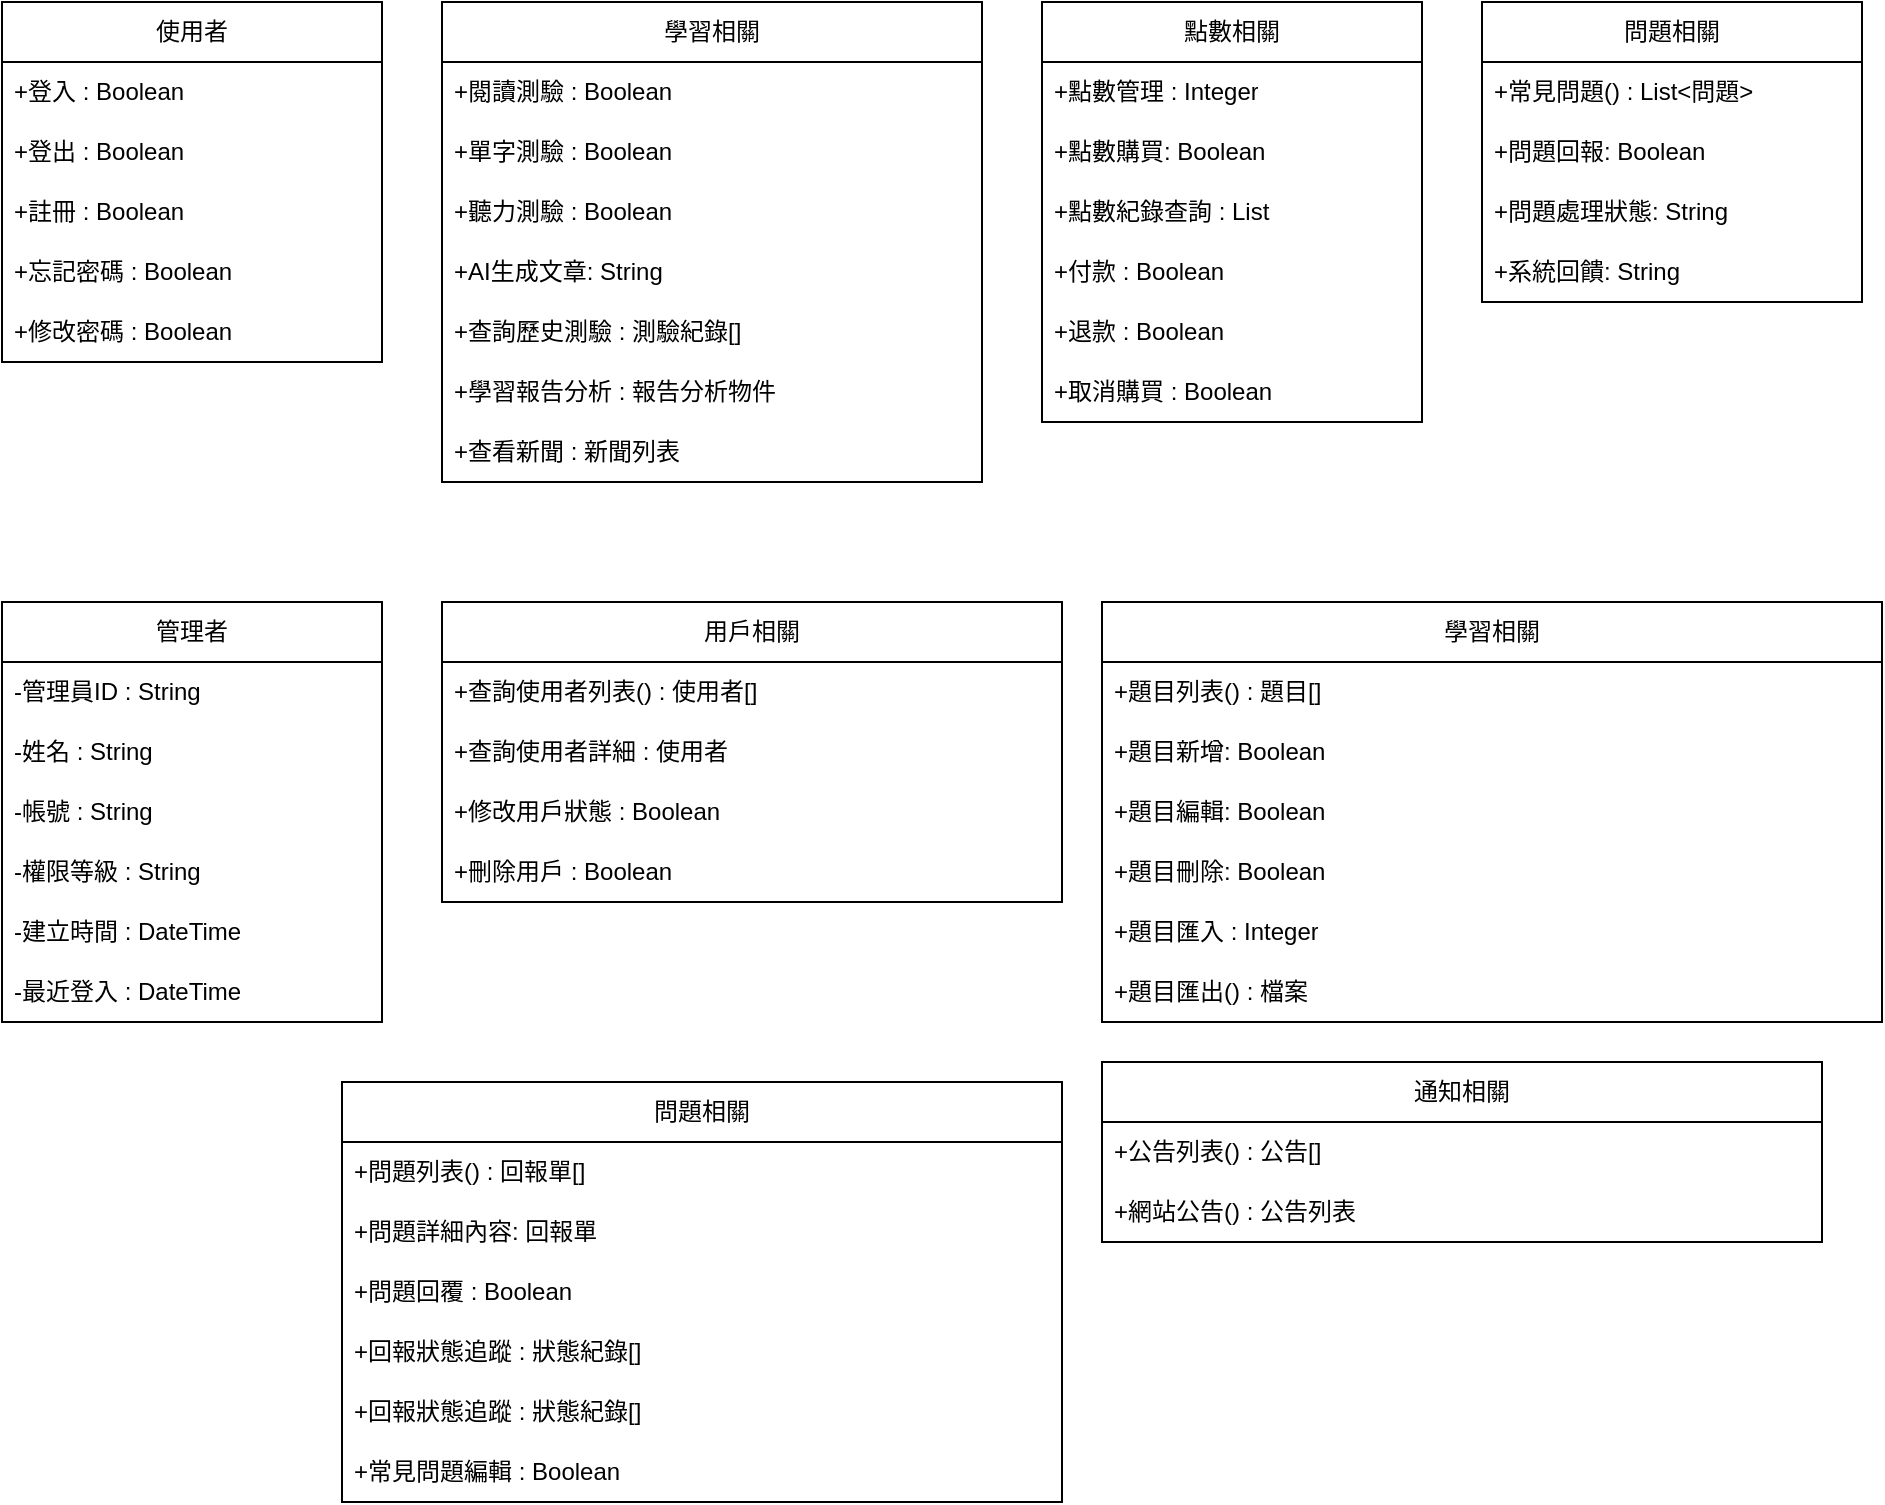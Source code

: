 <mxfile version="26.2.12">
  <diagram id="ejFJANEd0kge-Wp-9A1b" name="第 1 页">
    <mxGraphModel dx="1926" dy="592" grid="1" gridSize="10" guides="1" tooltips="1" connect="1" arrows="1" fold="1" page="1" pageScale="1" pageWidth="827" pageHeight="1169" math="0" shadow="0">
      <root>
        <mxCell id="0" />
        <mxCell id="1" parent="0" />
        <mxCell id="9U57hoaFp9NaSVWrmyIS-2" value="使用者" style="swimlane;fontStyle=0;childLayout=stackLayout;horizontal=1;startSize=30;horizontalStack=0;resizeParent=1;resizeParentMax=0;resizeLast=0;collapsible=1;marginBottom=0;whiteSpace=wrap;html=1;" parent="1" vertex="1">
          <mxGeometry x="-490" y="30" width="190" height="180" as="geometry">
            <mxRectangle x="70" y="180" width="80" height="30" as="alternateBounds" />
          </mxGeometry>
        </mxCell>
        <mxCell id="9U57hoaFp9NaSVWrmyIS-3" value="+登入 : Boolean" style="text;strokeColor=none;fillColor=none;align=left;verticalAlign=middle;spacingLeft=4;spacingRight=4;overflow=hidden;points=[[0,0.5],[1,0.5]];portConstraint=eastwest;rotatable=0;whiteSpace=wrap;html=1;" parent="9U57hoaFp9NaSVWrmyIS-2" vertex="1">
          <mxGeometry y="30" width="190" height="30" as="geometry" />
        </mxCell>
        <mxCell id="9U57hoaFp9NaSVWrmyIS-4" value="+登出 : Boolean" style="text;strokeColor=none;fillColor=none;align=left;verticalAlign=middle;spacingLeft=4;spacingRight=4;overflow=hidden;points=[[0,0.5],[1,0.5]];portConstraint=eastwest;rotatable=0;whiteSpace=wrap;html=1;" parent="9U57hoaFp9NaSVWrmyIS-2" vertex="1">
          <mxGeometry y="60" width="190" height="30" as="geometry" />
        </mxCell>
        <mxCell id="9U57hoaFp9NaSVWrmyIS-5" value="+註冊 : Boolean" style="text;strokeColor=none;fillColor=none;align=left;verticalAlign=middle;spacingLeft=4;spacingRight=4;overflow=hidden;points=[[0,0.5],[1,0.5]];portConstraint=eastwest;rotatable=0;whiteSpace=wrap;html=1;" parent="9U57hoaFp9NaSVWrmyIS-2" vertex="1">
          <mxGeometry y="90" width="190" height="30" as="geometry" />
        </mxCell>
        <mxCell id="9U57hoaFp9NaSVWrmyIS-6" value="+忘記密碼 : Boolean" style="text;strokeColor=none;fillColor=none;align=left;verticalAlign=middle;spacingLeft=4;spacingRight=4;overflow=hidden;points=[[0,0.5],[1,0.5]];portConstraint=eastwest;rotatable=0;whiteSpace=wrap;html=1;" parent="9U57hoaFp9NaSVWrmyIS-2" vertex="1">
          <mxGeometry y="120" width="190" height="30" as="geometry" />
        </mxCell>
        <mxCell id="9U57hoaFp9NaSVWrmyIS-9" value="+修改密碼 : Boolean" style="text;strokeColor=none;fillColor=none;align=left;verticalAlign=middle;spacingLeft=4;spacingRight=4;overflow=hidden;points=[[0,0.5],[1,0.5]];portConstraint=eastwest;rotatable=0;whiteSpace=wrap;html=1;" parent="9U57hoaFp9NaSVWrmyIS-2" vertex="1">
          <mxGeometry y="150" width="190" height="30" as="geometry" />
        </mxCell>
        <mxCell id="9U57hoaFp9NaSVWrmyIS-10" value="學習相關" style="swimlane;fontStyle=0;childLayout=stackLayout;horizontal=1;startSize=30;horizontalStack=0;resizeParent=1;resizeParentMax=0;resizeLast=0;collapsible=1;marginBottom=0;whiteSpace=wrap;html=1;" parent="1" vertex="1">
          <mxGeometry x="-270" y="30" width="270" height="240" as="geometry">
            <mxRectangle x="70" y="180" width="80" height="30" as="alternateBounds" />
          </mxGeometry>
        </mxCell>
        <mxCell id="9U57hoaFp9NaSVWrmyIS-15" value="+閱讀測驗 : Boolean" style="text;strokeColor=none;fillColor=none;align=left;verticalAlign=middle;spacingLeft=4;spacingRight=4;overflow=hidden;points=[[0,0.5],[1,0.5]];portConstraint=eastwest;rotatable=0;whiteSpace=wrap;html=1;" parent="9U57hoaFp9NaSVWrmyIS-10" vertex="1">
          <mxGeometry y="30" width="270" height="30" as="geometry" />
        </mxCell>
        <mxCell id="9U57hoaFp9NaSVWrmyIS-16" value="+單字測驗 : Boolean" style="text;strokeColor=none;fillColor=none;align=left;verticalAlign=middle;spacingLeft=4;spacingRight=4;overflow=hidden;points=[[0,0.5],[1,0.5]];portConstraint=eastwest;rotatable=0;whiteSpace=wrap;html=1;" parent="9U57hoaFp9NaSVWrmyIS-10" vertex="1">
          <mxGeometry y="60" width="270" height="30" as="geometry" />
        </mxCell>
        <mxCell id="9U57hoaFp9NaSVWrmyIS-17" value="+聽力測驗 : Boolean" style="text;strokeColor=none;fillColor=none;align=left;verticalAlign=middle;spacingLeft=4;spacingRight=4;overflow=hidden;points=[[0,0.5],[1,0.5]];portConstraint=eastwest;rotatable=0;whiteSpace=wrap;html=1;" parent="9U57hoaFp9NaSVWrmyIS-10" vertex="1">
          <mxGeometry y="90" width="270" height="30" as="geometry" />
        </mxCell>
        <mxCell id="9U57hoaFp9NaSVWrmyIS-35" value="+AI生成文章: String" style="text;strokeColor=none;fillColor=none;align=left;verticalAlign=middle;spacingLeft=4;spacingRight=4;overflow=hidden;points=[[0,0.5],[1,0.5]];portConstraint=eastwest;rotatable=0;whiteSpace=wrap;html=1;" parent="9U57hoaFp9NaSVWrmyIS-10" vertex="1">
          <mxGeometry y="120" width="270" height="30" as="geometry" />
        </mxCell>
        <mxCell id="9U57hoaFp9NaSVWrmyIS-36" value="+查詢歷史測驗 : 測驗紀錄[]" style="text;strokeColor=none;fillColor=none;align=left;verticalAlign=middle;spacingLeft=4;spacingRight=4;overflow=hidden;points=[[0,0.5],[1,0.5]];portConstraint=eastwest;rotatable=0;whiteSpace=wrap;html=1;" parent="9U57hoaFp9NaSVWrmyIS-10" vertex="1">
          <mxGeometry y="150" width="270" height="30" as="geometry" />
        </mxCell>
        <mxCell id="9U57hoaFp9NaSVWrmyIS-37" value="+學習報告分析 : 報告分析物件" style="text;strokeColor=none;fillColor=none;align=left;verticalAlign=middle;spacingLeft=4;spacingRight=4;overflow=hidden;points=[[0,0.5],[1,0.5]];portConstraint=eastwest;rotatable=0;whiteSpace=wrap;html=1;" parent="9U57hoaFp9NaSVWrmyIS-10" vertex="1">
          <mxGeometry y="180" width="270" height="30" as="geometry" />
        </mxCell>
        <mxCell id="9U57hoaFp9NaSVWrmyIS-38" value="+查看新聞 : 新聞列表" style="text;strokeColor=none;fillColor=none;align=left;verticalAlign=middle;spacingLeft=4;spacingRight=4;overflow=hidden;points=[[0,0.5],[1,0.5]];portConstraint=eastwest;rotatable=0;whiteSpace=wrap;html=1;" parent="9U57hoaFp9NaSVWrmyIS-10" vertex="1">
          <mxGeometry y="210" width="270" height="30" as="geometry" />
        </mxCell>
        <mxCell id="9U57hoaFp9NaSVWrmyIS-19" value="點數相關" style="swimlane;fontStyle=0;childLayout=stackLayout;horizontal=1;startSize=30;horizontalStack=0;resizeParent=1;resizeParentMax=0;resizeLast=0;collapsible=1;marginBottom=0;whiteSpace=wrap;html=1;" parent="1" vertex="1">
          <mxGeometry x="30" y="30" width="190" height="210" as="geometry">
            <mxRectangle x="70" y="180" width="80" height="30" as="alternateBounds" />
          </mxGeometry>
        </mxCell>
        <mxCell id="9U57hoaFp9NaSVWrmyIS-20" value="+點數管理 : Integer" style="text;strokeColor=none;fillColor=none;align=left;verticalAlign=middle;spacingLeft=4;spacingRight=4;overflow=hidden;points=[[0,0.5],[1,0.5]];portConstraint=eastwest;rotatable=0;whiteSpace=wrap;html=1;" parent="9U57hoaFp9NaSVWrmyIS-19" vertex="1">
          <mxGeometry y="30" width="190" height="30" as="geometry" />
        </mxCell>
        <mxCell id="9U57hoaFp9NaSVWrmyIS-21" value="+點數購買: Boolean" style="text;strokeColor=none;fillColor=none;align=left;verticalAlign=middle;spacingLeft=4;spacingRight=4;overflow=hidden;points=[[0,0.5],[1,0.5]];portConstraint=eastwest;rotatable=0;whiteSpace=wrap;html=1;" parent="9U57hoaFp9NaSVWrmyIS-19" vertex="1">
          <mxGeometry y="60" width="190" height="30" as="geometry" />
        </mxCell>
        <mxCell id="9U57hoaFp9NaSVWrmyIS-22" value="+點數紀錄查詢 : List" style="text;strokeColor=none;fillColor=none;align=left;verticalAlign=middle;spacingLeft=4;spacingRight=4;overflow=hidden;points=[[0,0.5],[1,0.5]];portConstraint=eastwest;rotatable=0;whiteSpace=wrap;html=1;" parent="9U57hoaFp9NaSVWrmyIS-19" vertex="1">
          <mxGeometry y="90" width="190" height="30" as="geometry" />
        </mxCell>
        <mxCell id="9U57hoaFp9NaSVWrmyIS-23" value="+付款 : Boolean" style="text;strokeColor=none;fillColor=none;align=left;verticalAlign=middle;spacingLeft=4;spacingRight=4;overflow=hidden;points=[[0,0.5],[1,0.5]];portConstraint=eastwest;rotatable=0;whiteSpace=wrap;html=1;" parent="9U57hoaFp9NaSVWrmyIS-19" vertex="1">
          <mxGeometry y="120" width="190" height="30" as="geometry" />
        </mxCell>
        <mxCell id="9U57hoaFp9NaSVWrmyIS-24" value="+退款 : Boolean" style="text;strokeColor=none;fillColor=none;align=left;verticalAlign=middle;spacingLeft=4;spacingRight=4;overflow=hidden;points=[[0,0.5],[1,0.5]];portConstraint=eastwest;rotatable=0;whiteSpace=wrap;html=1;" parent="9U57hoaFp9NaSVWrmyIS-19" vertex="1">
          <mxGeometry y="150" width="190" height="30" as="geometry" />
        </mxCell>
        <mxCell id="9U57hoaFp9NaSVWrmyIS-25" value="+取消購買 : Boolean" style="text;strokeColor=none;fillColor=none;align=left;verticalAlign=middle;spacingLeft=4;spacingRight=4;overflow=hidden;points=[[0,0.5],[1,0.5]];portConstraint=eastwest;rotatable=0;whiteSpace=wrap;html=1;" parent="9U57hoaFp9NaSVWrmyIS-19" vertex="1">
          <mxGeometry y="180" width="190" height="30" as="geometry" />
        </mxCell>
        <mxCell id="9U57hoaFp9NaSVWrmyIS-28" value="問題相關" style="swimlane;fontStyle=0;childLayout=stackLayout;horizontal=1;startSize=30;horizontalStack=0;resizeParent=1;resizeParentMax=0;resizeLast=0;collapsible=1;marginBottom=0;whiteSpace=wrap;html=1;" parent="1" vertex="1">
          <mxGeometry x="250" y="30" width="190" height="150" as="geometry">
            <mxRectangle x="70" y="180" width="80" height="30" as="alternateBounds" />
          </mxGeometry>
        </mxCell>
        <mxCell id="9U57hoaFp9NaSVWrmyIS-29" value="+常見問題() : List&amp;lt;問題&amp;gt;" style="text;strokeColor=none;fillColor=none;align=left;verticalAlign=middle;spacingLeft=4;spacingRight=4;overflow=hidden;points=[[0,0.5],[1,0.5]];portConstraint=eastwest;rotatable=0;whiteSpace=wrap;html=1;" parent="9U57hoaFp9NaSVWrmyIS-28" vertex="1">
          <mxGeometry y="30" width="190" height="30" as="geometry" />
        </mxCell>
        <mxCell id="9U57hoaFp9NaSVWrmyIS-30" value="+問題回報: Boolean" style="text;strokeColor=none;fillColor=none;align=left;verticalAlign=middle;spacingLeft=4;spacingRight=4;overflow=hidden;points=[[0,0.5],[1,0.5]];portConstraint=eastwest;rotatable=0;whiteSpace=wrap;html=1;" parent="9U57hoaFp9NaSVWrmyIS-28" vertex="1">
          <mxGeometry y="60" width="190" height="30" as="geometry" />
        </mxCell>
        <mxCell id="9U57hoaFp9NaSVWrmyIS-31" value="+問題處理狀態: String" style="text;strokeColor=none;fillColor=none;align=left;verticalAlign=middle;spacingLeft=4;spacingRight=4;overflow=hidden;points=[[0,0.5],[1,0.5]];portConstraint=eastwest;rotatable=0;whiteSpace=wrap;html=1;" parent="9U57hoaFp9NaSVWrmyIS-28" vertex="1">
          <mxGeometry y="90" width="190" height="30" as="geometry" />
        </mxCell>
        <mxCell id="9U57hoaFp9NaSVWrmyIS-32" value="+系統回饋: String" style="text;strokeColor=none;fillColor=none;align=left;verticalAlign=middle;spacingLeft=4;spacingRight=4;overflow=hidden;points=[[0,0.5],[1,0.5]];portConstraint=eastwest;rotatable=0;whiteSpace=wrap;html=1;" parent="9U57hoaFp9NaSVWrmyIS-28" vertex="1">
          <mxGeometry y="120" width="190" height="30" as="geometry" />
        </mxCell>
        <mxCell id="9U57hoaFp9NaSVWrmyIS-40" value="管理者" style="swimlane;fontStyle=0;childLayout=stackLayout;horizontal=1;startSize=30;horizontalStack=0;resizeParent=1;resizeParentMax=0;resizeLast=0;collapsible=1;marginBottom=0;whiteSpace=wrap;html=1;" parent="1" vertex="1">
          <mxGeometry x="-490" y="330" width="190" height="210" as="geometry">
            <mxRectangle x="70" y="180" width="80" height="30" as="alternateBounds" />
          </mxGeometry>
        </mxCell>
        <mxCell id="9U57hoaFp9NaSVWrmyIS-41" value="-管理員ID : String" style="text;strokeColor=none;fillColor=none;align=left;verticalAlign=middle;spacingLeft=4;spacingRight=4;overflow=hidden;points=[[0,0.5],[1,0.5]];portConstraint=eastwest;rotatable=0;whiteSpace=wrap;html=1;" parent="9U57hoaFp9NaSVWrmyIS-40" vertex="1">
          <mxGeometry y="30" width="190" height="30" as="geometry" />
        </mxCell>
        <mxCell id="9U57hoaFp9NaSVWrmyIS-42" value="-姓名 : String" style="text;strokeColor=none;fillColor=none;align=left;verticalAlign=middle;spacingLeft=4;spacingRight=4;overflow=hidden;points=[[0,0.5],[1,0.5]];portConstraint=eastwest;rotatable=0;whiteSpace=wrap;html=1;" parent="9U57hoaFp9NaSVWrmyIS-40" vertex="1">
          <mxGeometry y="60" width="190" height="30" as="geometry" />
        </mxCell>
        <mxCell id="9U57hoaFp9NaSVWrmyIS-43" value="-帳號 : String" style="text;strokeColor=none;fillColor=none;align=left;verticalAlign=middle;spacingLeft=4;spacingRight=4;overflow=hidden;points=[[0,0.5],[1,0.5]];portConstraint=eastwest;rotatable=0;whiteSpace=wrap;html=1;" parent="9U57hoaFp9NaSVWrmyIS-40" vertex="1">
          <mxGeometry y="90" width="190" height="30" as="geometry" />
        </mxCell>
        <mxCell id="9U57hoaFp9NaSVWrmyIS-44" value="-權限等級 : String" style="text;strokeColor=none;fillColor=none;align=left;verticalAlign=middle;spacingLeft=4;spacingRight=4;overflow=hidden;points=[[0,0.5],[1,0.5]];portConstraint=eastwest;rotatable=0;whiteSpace=wrap;html=1;" parent="9U57hoaFp9NaSVWrmyIS-40" vertex="1">
          <mxGeometry y="120" width="190" height="30" as="geometry" />
        </mxCell>
        <mxCell id="9U57hoaFp9NaSVWrmyIS-45" value="-建立時間 : DateTime" style="text;strokeColor=none;fillColor=none;align=left;verticalAlign=middle;spacingLeft=4;spacingRight=4;overflow=hidden;points=[[0,0.5],[1,0.5]];portConstraint=eastwest;rotatable=0;whiteSpace=wrap;html=1;" parent="9U57hoaFp9NaSVWrmyIS-40" vertex="1">
          <mxGeometry y="150" width="190" height="30" as="geometry" />
        </mxCell>
        <mxCell id="9U57hoaFp9NaSVWrmyIS-46" value="-最近登入 : DateTime" style="text;strokeColor=none;fillColor=none;align=left;verticalAlign=middle;spacingLeft=4;spacingRight=4;overflow=hidden;points=[[0,0.5],[1,0.5]];portConstraint=eastwest;rotatable=0;whiteSpace=wrap;html=1;" parent="9U57hoaFp9NaSVWrmyIS-40" vertex="1">
          <mxGeometry y="180" width="190" height="30" as="geometry" />
        </mxCell>
        <mxCell id="9U57hoaFp9NaSVWrmyIS-47" value="用戶相關" style="swimlane;fontStyle=0;childLayout=stackLayout;horizontal=1;startSize=30;horizontalStack=0;resizeParent=1;resizeParentMax=0;resizeLast=0;collapsible=1;marginBottom=0;whiteSpace=wrap;html=1;" parent="1" vertex="1">
          <mxGeometry x="-270" y="330" width="310" height="150" as="geometry">
            <mxRectangle x="70" y="180" width="80" height="30" as="alternateBounds" />
          </mxGeometry>
        </mxCell>
        <mxCell id="9U57hoaFp9NaSVWrmyIS-48" value="+查詢使用者列表() : 使用者[]" style="text;strokeColor=none;fillColor=none;align=left;verticalAlign=middle;spacingLeft=4;spacingRight=4;overflow=hidden;points=[[0,0.5],[1,0.5]];portConstraint=eastwest;rotatable=0;whiteSpace=wrap;html=1;" parent="9U57hoaFp9NaSVWrmyIS-47" vertex="1">
          <mxGeometry y="30" width="310" height="30" as="geometry" />
        </mxCell>
        <mxCell id="9U57hoaFp9NaSVWrmyIS-49" value="+查詢使用者詳細 : 使用者" style="text;strokeColor=none;fillColor=none;align=left;verticalAlign=middle;spacingLeft=4;spacingRight=4;overflow=hidden;points=[[0,0.5],[1,0.5]];portConstraint=eastwest;rotatable=0;whiteSpace=wrap;html=1;" parent="9U57hoaFp9NaSVWrmyIS-47" vertex="1">
          <mxGeometry y="60" width="310" height="30" as="geometry" />
        </mxCell>
        <mxCell id="9U57hoaFp9NaSVWrmyIS-50" value="+修改用戶狀態 : Boolean" style="text;strokeColor=none;fillColor=none;align=left;verticalAlign=middle;spacingLeft=4;spacingRight=4;overflow=hidden;points=[[0,0.5],[1,0.5]];portConstraint=eastwest;rotatable=0;whiteSpace=wrap;html=1;" parent="9U57hoaFp9NaSVWrmyIS-47" vertex="1">
          <mxGeometry y="90" width="310" height="30" as="geometry" />
        </mxCell>
        <mxCell id="9U57hoaFp9NaSVWrmyIS-51" value="+刪除用戶 : Boolean" style="text;strokeColor=none;fillColor=none;align=left;verticalAlign=middle;spacingLeft=4;spacingRight=4;overflow=hidden;points=[[0,0.5],[1,0.5]];portConstraint=eastwest;rotatable=0;whiteSpace=wrap;html=1;" parent="9U57hoaFp9NaSVWrmyIS-47" vertex="1">
          <mxGeometry y="120" width="310" height="30" as="geometry" />
        </mxCell>
        <mxCell id="9U57hoaFp9NaSVWrmyIS-54" value="學習相關" style="swimlane;fontStyle=0;childLayout=stackLayout;horizontal=1;startSize=30;horizontalStack=0;resizeParent=1;resizeParentMax=0;resizeLast=0;collapsible=1;marginBottom=0;whiteSpace=wrap;html=1;" parent="1" vertex="1">
          <mxGeometry x="60" y="330" width="390" height="210" as="geometry">
            <mxRectangle x="70" y="180" width="80" height="30" as="alternateBounds" />
          </mxGeometry>
        </mxCell>
        <mxCell id="9U57hoaFp9NaSVWrmyIS-55" value="+題目列表() : 題目[]" style="text;strokeColor=none;fillColor=none;align=left;verticalAlign=middle;spacingLeft=4;spacingRight=4;overflow=hidden;points=[[0,0.5],[1,0.5]];portConstraint=eastwest;rotatable=0;whiteSpace=wrap;html=1;" parent="9U57hoaFp9NaSVWrmyIS-54" vertex="1">
          <mxGeometry y="30" width="390" height="30" as="geometry" />
        </mxCell>
        <mxCell id="9U57hoaFp9NaSVWrmyIS-56" value="+題目新增: Boolean" style="text;strokeColor=none;fillColor=none;align=left;verticalAlign=middle;spacingLeft=4;spacingRight=4;overflow=hidden;points=[[0,0.5],[1,0.5]];portConstraint=eastwest;rotatable=0;whiteSpace=wrap;html=1;" parent="9U57hoaFp9NaSVWrmyIS-54" vertex="1">
          <mxGeometry y="60" width="390" height="30" as="geometry" />
        </mxCell>
        <mxCell id="9U57hoaFp9NaSVWrmyIS-57" value="+題目編輯: Boolean" style="text;strokeColor=none;fillColor=none;align=left;verticalAlign=middle;spacingLeft=4;spacingRight=4;overflow=hidden;points=[[0,0.5],[1,0.5]];portConstraint=eastwest;rotatable=0;whiteSpace=wrap;html=1;" parent="9U57hoaFp9NaSVWrmyIS-54" vertex="1">
          <mxGeometry y="90" width="390" height="30" as="geometry" />
        </mxCell>
        <mxCell id="x_puYh8sxplO6hAMwxSL-1" value="+題目刪除: Boolean" style="text;strokeColor=none;fillColor=none;align=left;verticalAlign=middle;spacingLeft=4;spacingRight=4;overflow=hidden;points=[[0,0.5],[1,0.5]];portConstraint=eastwest;rotatable=0;whiteSpace=wrap;html=1;" parent="9U57hoaFp9NaSVWrmyIS-54" vertex="1">
          <mxGeometry y="120" width="390" height="30" as="geometry" />
        </mxCell>
        <mxCell id="x_puYh8sxplO6hAMwxSL-2" value="+題目匯入 : Integer" style="text;strokeColor=none;fillColor=none;align=left;verticalAlign=middle;spacingLeft=4;spacingRight=4;overflow=hidden;points=[[0,0.5],[1,0.5]];portConstraint=eastwest;rotatable=0;whiteSpace=wrap;html=1;" parent="9U57hoaFp9NaSVWrmyIS-54" vertex="1">
          <mxGeometry y="150" width="390" height="30" as="geometry" />
        </mxCell>
        <mxCell id="x_puYh8sxplO6hAMwxSL-3" value="+題目匯出() : 檔案" style="text;strokeColor=none;fillColor=none;align=left;verticalAlign=middle;spacingLeft=4;spacingRight=4;overflow=hidden;points=[[0,0.5],[1,0.5]];portConstraint=eastwest;rotatable=0;whiteSpace=wrap;html=1;" parent="9U57hoaFp9NaSVWrmyIS-54" vertex="1">
          <mxGeometry y="180" width="390" height="30" as="geometry" />
        </mxCell>
        <mxCell id="-f_fUWeJemn84mbffBMw-1" value="問題相關" style="swimlane;fontStyle=0;childLayout=stackLayout;horizontal=1;startSize=30;horizontalStack=0;resizeParent=1;resizeParentMax=0;resizeLast=0;collapsible=1;marginBottom=0;whiteSpace=wrap;html=1;" vertex="1" parent="1">
          <mxGeometry x="-320" y="570" width="360" height="210" as="geometry">
            <mxRectangle x="70" y="180" width="80" height="30" as="alternateBounds" />
          </mxGeometry>
        </mxCell>
        <mxCell id="-f_fUWeJemn84mbffBMw-2" value="+問題列表() : 回報單[]" style="text;strokeColor=none;fillColor=none;align=left;verticalAlign=middle;spacingLeft=4;spacingRight=4;overflow=hidden;points=[[0,0.5],[1,0.5]];portConstraint=eastwest;rotatable=0;whiteSpace=wrap;html=1;" vertex="1" parent="-f_fUWeJemn84mbffBMw-1">
          <mxGeometry y="30" width="360" height="30" as="geometry" />
        </mxCell>
        <mxCell id="-f_fUWeJemn84mbffBMw-3" value="+問題詳細內容: 回報單" style="text;strokeColor=none;fillColor=none;align=left;verticalAlign=middle;spacingLeft=4;spacingRight=4;overflow=hidden;points=[[0,0.5],[1,0.5]];portConstraint=eastwest;rotatable=0;whiteSpace=wrap;html=1;" vertex="1" parent="-f_fUWeJemn84mbffBMw-1">
          <mxGeometry y="60" width="360" height="30" as="geometry" />
        </mxCell>
        <mxCell id="-f_fUWeJemn84mbffBMw-4" value="+問題回覆 : Boolean" style="text;strokeColor=none;fillColor=none;align=left;verticalAlign=middle;spacingLeft=4;spacingRight=4;overflow=hidden;points=[[0,0.5],[1,0.5]];portConstraint=eastwest;rotatable=0;whiteSpace=wrap;html=1;" vertex="1" parent="-f_fUWeJemn84mbffBMw-1">
          <mxGeometry y="90" width="360" height="30" as="geometry" />
        </mxCell>
        <mxCell id="-f_fUWeJemn84mbffBMw-5" value="+回報狀態追蹤 : 狀態紀錄[]" style="text;strokeColor=none;fillColor=none;align=left;verticalAlign=middle;spacingLeft=4;spacingRight=4;overflow=hidden;points=[[0,0.5],[1,0.5]];portConstraint=eastwest;rotatable=0;whiteSpace=wrap;html=1;" vertex="1" parent="-f_fUWeJemn84mbffBMw-1">
          <mxGeometry y="120" width="360" height="30" as="geometry" />
        </mxCell>
        <mxCell id="-f_fUWeJemn84mbffBMw-6" value="&lt;div&gt;+回報狀態追蹤 : 狀態紀錄[]&lt;/div&gt;" style="text;strokeColor=none;fillColor=none;align=left;verticalAlign=middle;spacingLeft=4;spacingRight=4;overflow=hidden;points=[[0,0.5],[1,0.5]];portConstraint=eastwest;rotatable=0;whiteSpace=wrap;html=1;" vertex="1" parent="-f_fUWeJemn84mbffBMw-1">
          <mxGeometry y="150" width="360" height="30" as="geometry" />
        </mxCell>
        <mxCell id="-f_fUWeJemn84mbffBMw-8" value="&lt;div style=&quot;text-align: justify;&quot;&gt;+常見問題編輯 : Boolean&lt;/div&gt;" style="text;strokeColor=none;fillColor=none;align=left;verticalAlign=middle;spacingLeft=4;spacingRight=4;overflow=hidden;points=[[0,0.5],[1,0.5]];portConstraint=eastwest;rotatable=0;whiteSpace=wrap;html=1;" vertex="1" parent="-f_fUWeJemn84mbffBMw-1">
          <mxGeometry y="180" width="360" height="30" as="geometry" />
        </mxCell>
        <mxCell id="-f_fUWeJemn84mbffBMw-9" value="通知相關" style="swimlane;fontStyle=0;childLayout=stackLayout;horizontal=1;startSize=30;horizontalStack=0;resizeParent=1;resizeParentMax=0;resizeLast=0;collapsible=1;marginBottom=0;whiteSpace=wrap;html=1;" vertex="1" parent="1">
          <mxGeometry x="60" y="560" width="360" height="90" as="geometry">
            <mxRectangle x="70" y="180" width="80" height="30" as="alternateBounds" />
          </mxGeometry>
        </mxCell>
        <mxCell id="-f_fUWeJemn84mbffBMw-11" value="+公告列表() : 公告[]" style="text;strokeColor=none;fillColor=none;align=left;verticalAlign=middle;spacingLeft=4;spacingRight=4;overflow=hidden;points=[[0,0.5],[1,0.5]];portConstraint=eastwest;rotatable=0;whiteSpace=wrap;html=1;" vertex="1" parent="-f_fUWeJemn84mbffBMw-9">
          <mxGeometry y="30" width="360" height="30" as="geometry" />
        </mxCell>
        <mxCell id="-f_fUWeJemn84mbffBMw-10" value="+網站公告() : 公告列表" style="text;strokeColor=none;fillColor=none;align=left;verticalAlign=middle;spacingLeft=4;spacingRight=4;overflow=hidden;points=[[0,0.5],[1,0.5]];portConstraint=eastwest;rotatable=0;whiteSpace=wrap;html=1;" vertex="1" parent="-f_fUWeJemn84mbffBMw-9">
          <mxGeometry y="60" width="360" height="30" as="geometry" />
        </mxCell>
      </root>
    </mxGraphModel>
  </diagram>
</mxfile>
